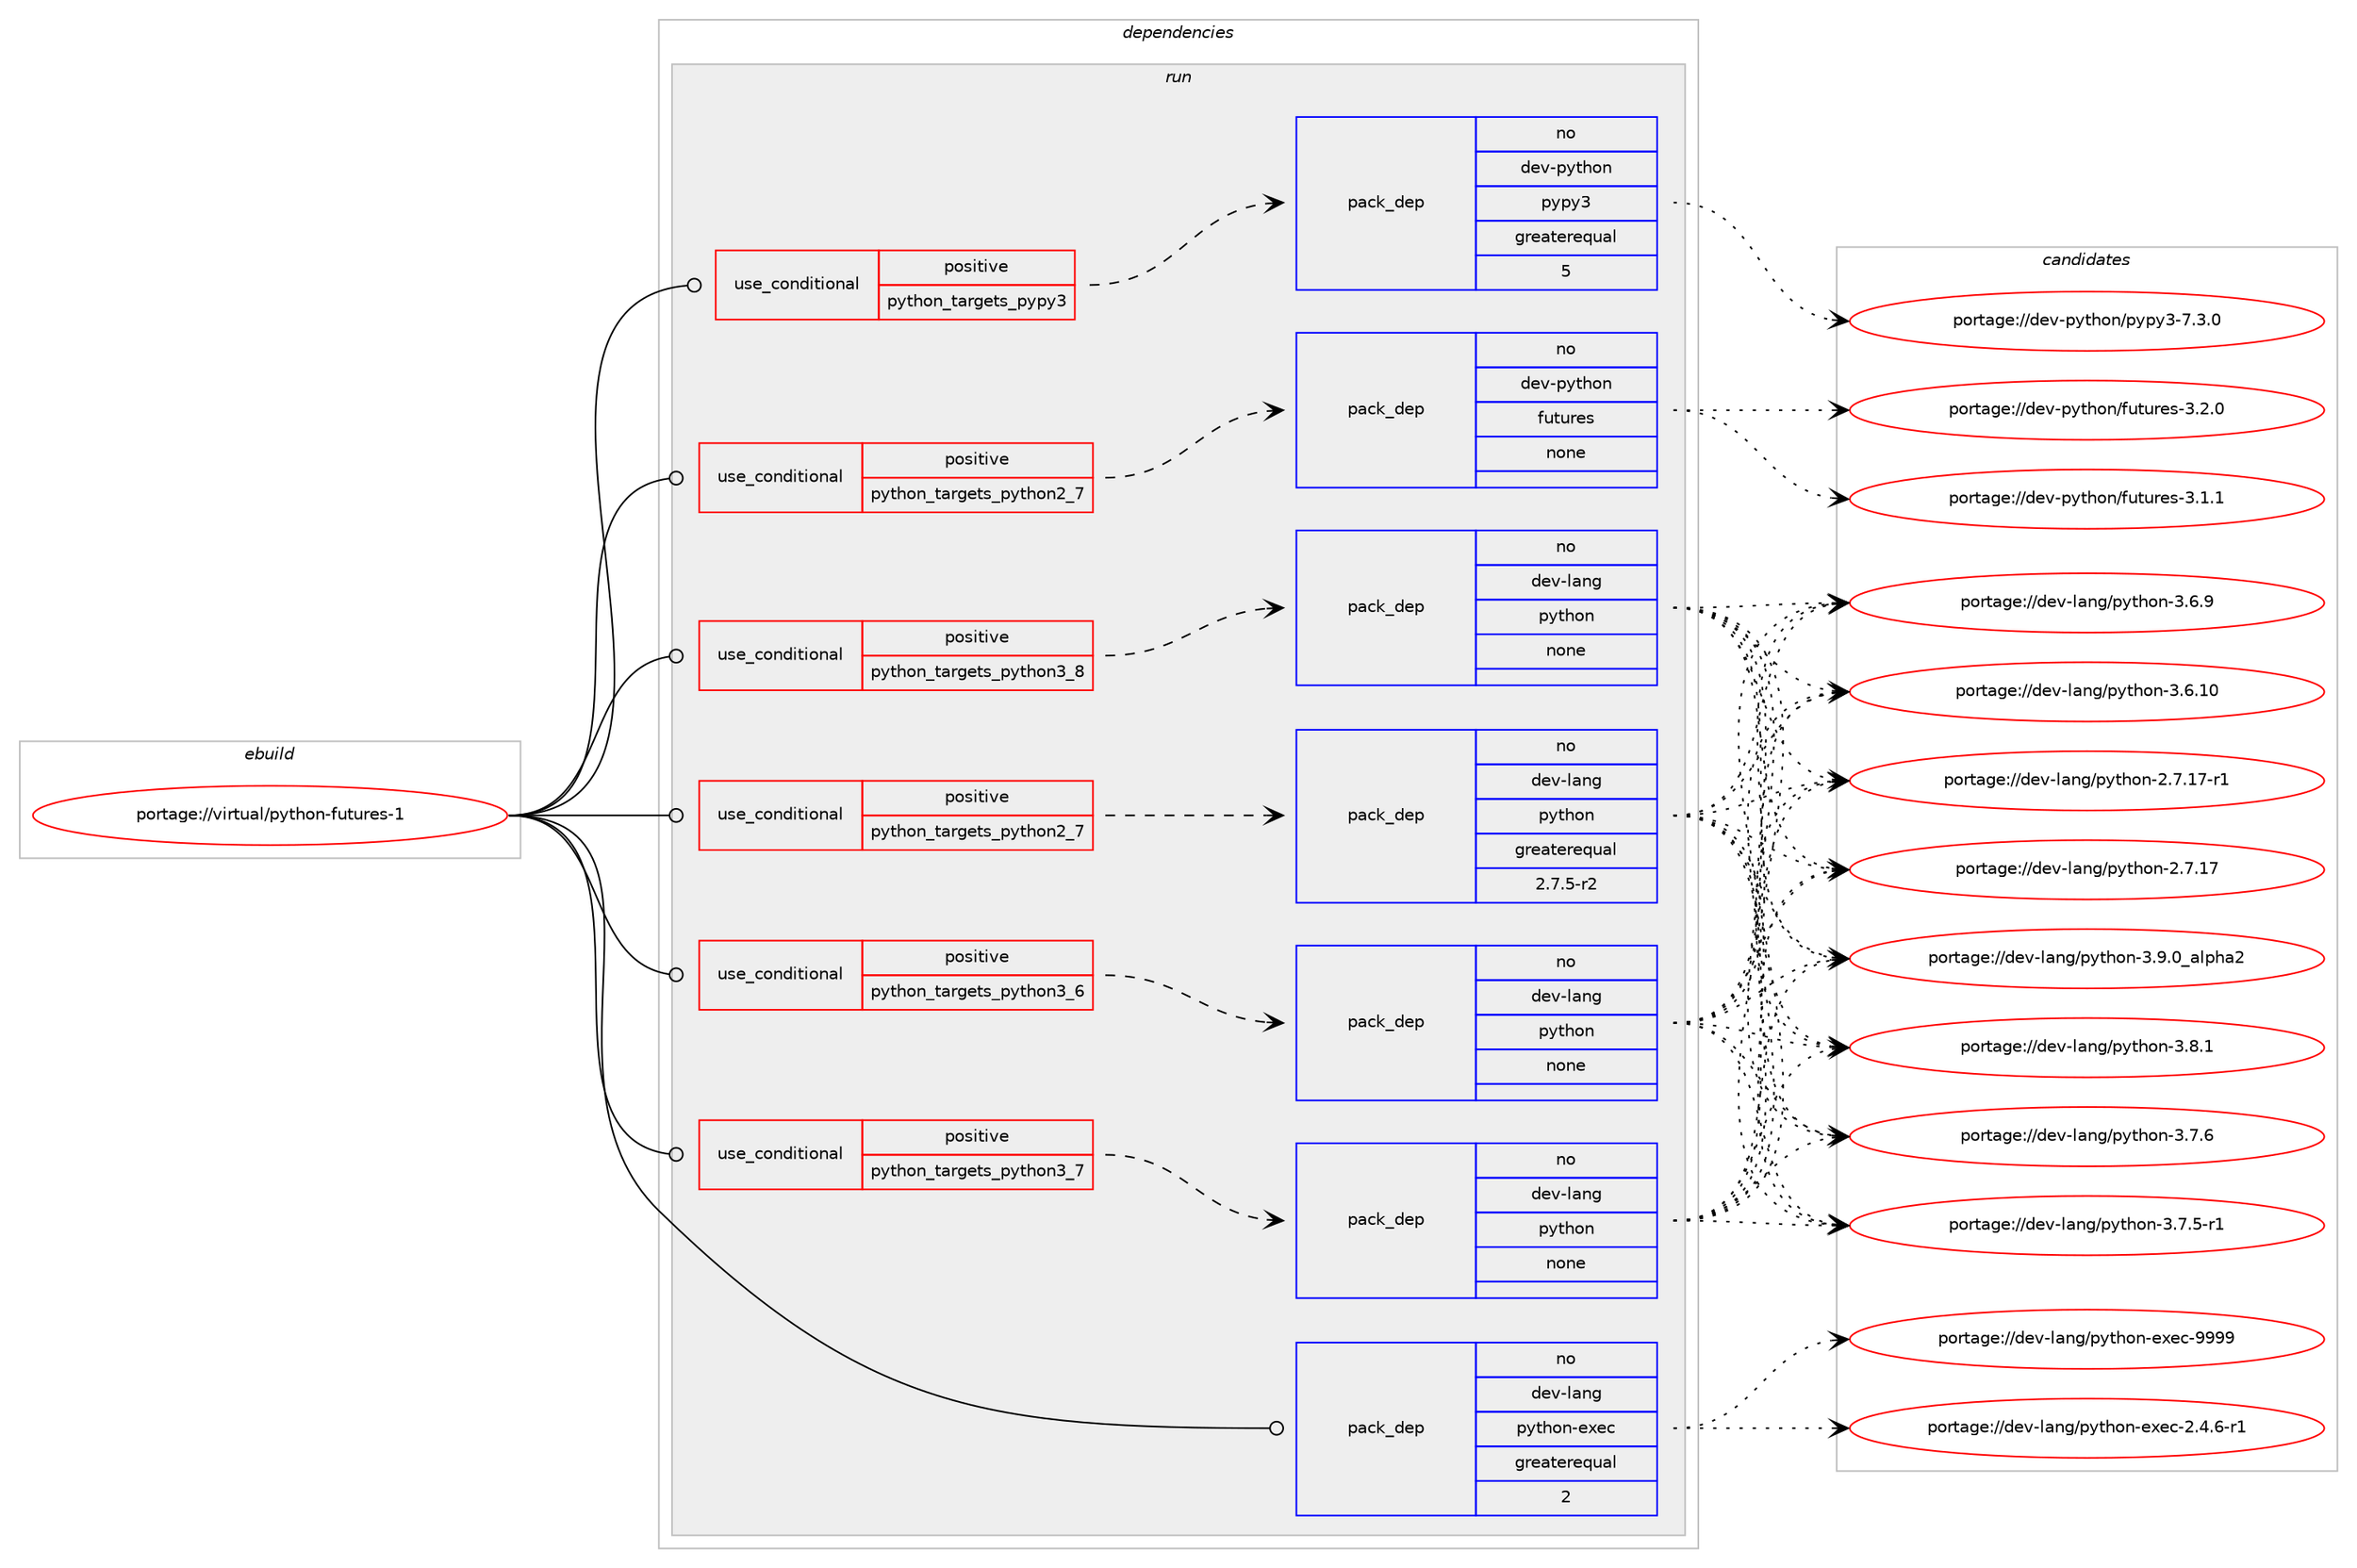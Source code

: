 digraph prolog {

# *************
# Graph options
# *************

newrank=true;
concentrate=true;
compound=true;
graph [rankdir=LR,fontname=Helvetica,fontsize=10,ranksep=1.5];#, ranksep=2.5, nodesep=0.2];
edge  [arrowhead=vee];
node  [fontname=Helvetica,fontsize=10];

# **********
# The ebuild
# **********

subgraph cluster_leftcol {
color=gray;
rank=same;
label=<<i>ebuild</i>>;
id [label="portage://virtual/python-futures-1", color=red, width=4, href="../virtual/python-futures-1.svg"];
}

# ****************
# The dependencies
# ****************

subgraph cluster_midcol {
color=gray;
label=<<i>dependencies</i>>;
subgraph cluster_compile {
fillcolor="#eeeeee";
style=filled;
label=<<i>compile</i>>;
}
subgraph cluster_compileandrun {
fillcolor="#eeeeee";
style=filled;
label=<<i>compile and run</i>>;
}
subgraph cluster_run {
fillcolor="#eeeeee";
style=filled;
label=<<i>run</i>>;
subgraph cond6595 {
dependency36270 [label=<<TABLE BORDER="0" CELLBORDER="1" CELLSPACING="0" CELLPADDING="4"><TR><TD ROWSPAN="3" CELLPADDING="10">use_conditional</TD></TR><TR><TD>positive</TD></TR><TR><TD>python_targets_pypy3</TD></TR></TABLE>>, shape=none, color=red];
subgraph pack28981 {
dependency36271 [label=<<TABLE BORDER="0" CELLBORDER="1" CELLSPACING="0" CELLPADDING="4" WIDTH="220"><TR><TD ROWSPAN="6" CELLPADDING="30">pack_dep</TD></TR><TR><TD WIDTH="110">no</TD></TR><TR><TD>dev-python</TD></TR><TR><TD>pypy3</TD></TR><TR><TD>greaterequal</TD></TR><TR><TD>5</TD></TR></TABLE>>, shape=none, color=blue];
}
dependency36270:e -> dependency36271:w [weight=20,style="dashed",arrowhead="vee"];
}
id:e -> dependency36270:w [weight=20,style="solid",arrowhead="odot"];
subgraph cond6596 {
dependency36272 [label=<<TABLE BORDER="0" CELLBORDER="1" CELLSPACING="0" CELLPADDING="4"><TR><TD ROWSPAN="3" CELLPADDING="10">use_conditional</TD></TR><TR><TD>positive</TD></TR><TR><TD>python_targets_python2_7</TD></TR></TABLE>>, shape=none, color=red];
subgraph pack28982 {
dependency36273 [label=<<TABLE BORDER="0" CELLBORDER="1" CELLSPACING="0" CELLPADDING="4" WIDTH="220"><TR><TD ROWSPAN="6" CELLPADDING="30">pack_dep</TD></TR><TR><TD WIDTH="110">no</TD></TR><TR><TD>dev-lang</TD></TR><TR><TD>python</TD></TR><TR><TD>greaterequal</TD></TR><TR><TD>2.7.5-r2</TD></TR></TABLE>>, shape=none, color=blue];
}
dependency36272:e -> dependency36273:w [weight=20,style="dashed",arrowhead="vee"];
}
id:e -> dependency36272:w [weight=20,style="solid",arrowhead="odot"];
subgraph cond6597 {
dependency36274 [label=<<TABLE BORDER="0" CELLBORDER="1" CELLSPACING="0" CELLPADDING="4"><TR><TD ROWSPAN="3" CELLPADDING="10">use_conditional</TD></TR><TR><TD>positive</TD></TR><TR><TD>python_targets_python2_7</TD></TR></TABLE>>, shape=none, color=red];
subgraph pack28983 {
dependency36275 [label=<<TABLE BORDER="0" CELLBORDER="1" CELLSPACING="0" CELLPADDING="4" WIDTH="220"><TR><TD ROWSPAN="6" CELLPADDING="30">pack_dep</TD></TR><TR><TD WIDTH="110">no</TD></TR><TR><TD>dev-python</TD></TR><TR><TD>futures</TD></TR><TR><TD>none</TD></TR><TR><TD></TD></TR></TABLE>>, shape=none, color=blue];
}
dependency36274:e -> dependency36275:w [weight=20,style="dashed",arrowhead="vee"];
}
id:e -> dependency36274:w [weight=20,style="solid",arrowhead="odot"];
subgraph cond6598 {
dependency36276 [label=<<TABLE BORDER="0" CELLBORDER="1" CELLSPACING="0" CELLPADDING="4"><TR><TD ROWSPAN="3" CELLPADDING="10">use_conditional</TD></TR><TR><TD>positive</TD></TR><TR><TD>python_targets_python3_6</TD></TR></TABLE>>, shape=none, color=red];
subgraph pack28984 {
dependency36277 [label=<<TABLE BORDER="0" CELLBORDER="1" CELLSPACING="0" CELLPADDING="4" WIDTH="220"><TR><TD ROWSPAN="6" CELLPADDING="30">pack_dep</TD></TR><TR><TD WIDTH="110">no</TD></TR><TR><TD>dev-lang</TD></TR><TR><TD>python</TD></TR><TR><TD>none</TD></TR><TR><TD></TD></TR></TABLE>>, shape=none, color=blue];
}
dependency36276:e -> dependency36277:w [weight=20,style="dashed",arrowhead="vee"];
}
id:e -> dependency36276:w [weight=20,style="solid",arrowhead="odot"];
subgraph cond6599 {
dependency36278 [label=<<TABLE BORDER="0" CELLBORDER="1" CELLSPACING="0" CELLPADDING="4"><TR><TD ROWSPAN="3" CELLPADDING="10">use_conditional</TD></TR><TR><TD>positive</TD></TR><TR><TD>python_targets_python3_7</TD></TR></TABLE>>, shape=none, color=red];
subgraph pack28985 {
dependency36279 [label=<<TABLE BORDER="0" CELLBORDER="1" CELLSPACING="0" CELLPADDING="4" WIDTH="220"><TR><TD ROWSPAN="6" CELLPADDING="30">pack_dep</TD></TR><TR><TD WIDTH="110">no</TD></TR><TR><TD>dev-lang</TD></TR><TR><TD>python</TD></TR><TR><TD>none</TD></TR><TR><TD></TD></TR></TABLE>>, shape=none, color=blue];
}
dependency36278:e -> dependency36279:w [weight=20,style="dashed",arrowhead="vee"];
}
id:e -> dependency36278:w [weight=20,style="solid",arrowhead="odot"];
subgraph cond6600 {
dependency36280 [label=<<TABLE BORDER="0" CELLBORDER="1" CELLSPACING="0" CELLPADDING="4"><TR><TD ROWSPAN="3" CELLPADDING="10">use_conditional</TD></TR><TR><TD>positive</TD></TR><TR><TD>python_targets_python3_8</TD></TR></TABLE>>, shape=none, color=red];
subgraph pack28986 {
dependency36281 [label=<<TABLE BORDER="0" CELLBORDER="1" CELLSPACING="0" CELLPADDING="4" WIDTH="220"><TR><TD ROWSPAN="6" CELLPADDING="30">pack_dep</TD></TR><TR><TD WIDTH="110">no</TD></TR><TR><TD>dev-lang</TD></TR><TR><TD>python</TD></TR><TR><TD>none</TD></TR><TR><TD></TD></TR></TABLE>>, shape=none, color=blue];
}
dependency36280:e -> dependency36281:w [weight=20,style="dashed",arrowhead="vee"];
}
id:e -> dependency36280:w [weight=20,style="solid",arrowhead="odot"];
subgraph pack28987 {
dependency36282 [label=<<TABLE BORDER="0" CELLBORDER="1" CELLSPACING="0" CELLPADDING="4" WIDTH="220"><TR><TD ROWSPAN="6" CELLPADDING="30">pack_dep</TD></TR><TR><TD WIDTH="110">no</TD></TR><TR><TD>dev-lang</TD></TR><TR><TD>python-exec</TD></TR><TR><TD>greaterequal</TD></TR><TR><TD>2</TD></TR></TABLE>>, shape=none, color=blue];
}
id:e -> dependency36282:w [weight=20,style="solid",arrowhead="odot"];
}
}

# **************
# The candidates
# **************

subgraph cluster_choices {
rank=same;
color=gray;
label=<<i>candidates</i>>;

subgraph choice28981 {
color=black;
nodesep=1;
choice100101118451121211161041111104711212111212151455546514648 [label="portage://dev-python/pypy3-7.3.0", color=red, width=4,href="../dev-python/pypy3-7.3.0.svg"];
dependency36271:e -> choice100101118451121211161041111104711212111212151455546514648:w [style=dotted,weight="100"];
}
subgraph choice28982 {
color=black;
nodesep=1;
choice10010111845108971101034711212111610411111045514657464895971081121049750 [label="portage://dev-lang/python-3.9.0_alpha2", color=red, width=4,href="../dev-lang/python-3.9.0_alpha2.svg"];
choice100101118451089711010347112121116104111110455146564649 [label="portage://dev-lang/python-3.8.1", color=red, width=4,href="../dev-lang/python-3.8.1.svg"];
choice100101118451089711010347112121116104111110455146554654 [label="portage://dev-lang/python-3.7.6", color=red, width=4,href="../dev-lang/python-3.7.6.svg"];
choice1001011184510897110103471121211161041111104551465546534511449 [label="portage://dev-lang/python-3.7.5-r1", color=red, width=4,href="../dev-lang/python-3.7.5-r1.svg"];
choice100101118451089711010347112121116104111110455146544657 [label="portage://dev-lang/python-3.6.9", color=red, width=4,href="../dev-lang/python-3.6.9.svg"];
choice10010111845108971101034711212111610411111045514654464948 [label="portage://dev-lang/python-3.6.10", color=red, width=4,href="../dev-lang/python-3.6.10.svg"];
choice100101118451089711010347112121116104111110455046554649554511449 [label="portage://dev-lang/python-2.7.17-r1", color=red, width=4,href="../dev-lang/python-2.7.17-r1.svg"];
choice10010111845108971101034711212111610411111045504655464955 [label="portage://dev-lang/python-2.7.17", color=red, width=4,href="../dev-lang/python-2.7.17.svg"];
dependency36273:e -> choice10010111845108971101034711212111610411111045514657464895971081121049750:w [style=dotted,weight="100"];
dependency36273:e -> choice100101118451089711010347112121116104111110455146564649:w [style=dotted,weight="100"];
dependency36273:e -> choice100101118451089711010347112121116104111110455146554654:w [style=dotted,weight="100"];
dependency36273:e -> choice1001011184510897110103471121211161041111104551465546534511449:w [style=dotted,weight="100"];
dependency36273:e -> choice100101118451089711010347112121116104111110455146544657:w [style=dotted,weight="100"];
dependency36273:e -> choice10010111845108971101034711212111610411111045514654464948:w [style=dotted,weight="100"];
dependency36273:e -> choice100101118451089711010347112121116104111110455046554649554511449:w [style=dotted,weight="100"];
dependency36273:e -> choice10010111845108971101034711212111610411111045504655464955:w [style=dotted,weight="100"];
}
subgraph choice28983 {
color=black;
nodesep=1;
choice1001011184511212111610411111047102117116117114101115455146504648 [label="portage://dev-python/futures-3.2.0", color=red, width=4,href="../dev-python/futures-3.2.0.svg"];
choice1001011184511212111610411111047102117116117114101115455146494649 [label="portage://dev-python/futures-3.1.1", color=red, width=4,href="../dev-python/futures-3.1.1.svg"];
dependency36275:e -> choice1001011184511212111610411111047102117116117114101115455146504648:w [style=dotted,weight="100"];
dependency36275:e -> choice1001011184511212111610411111047102117116117114101115455146494649:w [style=dotted,weight="100"];
}
subgraph choice28984 {
color=black;
nodesep=1;
choice10010111845108971101034711212111610411111045514657464895971081121049750 [label="portage://dev-lang/python-3.9.0_alpha2", color=red, width=4,href="../dev-lang/python-3.9.0_alpha2.svg"];
choice100101118451089711010347112121116104111110455146564649 [label="portage://dev-lang/python-3.8.1", color=red, width=4,href="../dev-lang/python-3.8.1.svg"];
choice100101118451089711010347112121116104111110455146554654 [label="portage://dev-lang/python-3.7.6", color=red, width=4,href="../dev-lang/python-3.7.6.svg"];
choice1001011184510897110103471121211161041111104551465546534511449 [label="portage://dev-lang/python-3.7.5-r1", color=red, width=4,href="../dev-lang/python-3.7.5-r1.svg"];
choice100101118451089711010347112121116104111110455146544657 [label="portage://dev-lang/python-3.6.9", color=red, width=4,href="../dev-lang/python-3.6.9.svg"];
choice10010111845108971101034711212111610411111045514654464948 [label="portage://dev-lang/python-3.6.10", color=red, width=4,href="../dev-lang/python-3.6.10.svg"];
choice100101118451089711010347112121116104111110455046554649554511449 [label="portage://dev-lang/python-2.7.17-r1", color=red, width=4,href="../dev-lang/python-2.7.17-r1.svg"];
choice10010111845108971101034711212111610411111045504655464955 [label="portage://dev-lang/python-2.7.17", color=red, width=4,href="../dev-lang/python-2.7.17.svg"];
dependency36277:e -> choice10010111845108971101034711212111610411111045514657464895971081121049750:w [style=dotted,weight="100"];
dependency36277:e -> choice100101118451089711010347112121116104111110455146564649:w [style=dotted,weight="100"];
dependency36277:e -> choice100101118451089711010347112121116104111110455146554654:w [style=dotted,weight="100"];
dependency36277:e -> choice1001011184510897110103471121211161041111104551465546534511449:w [style=dotted,weight="100"];
dependency36277:e -> choice100101118451089711010347112121116104111110455146544657:w [style=dotted,weight="100"];
dependency36277:e -> choice10010111845108971101034711212111610411111045514654464948:w [style=dotted,weight="100"];
dependency36277:e -> choice100101118451089711010347112121116104111110455046554649554511449:w [style=dotted,weight="100"];
dependency36277:e -> choice10010111845108971101034711212111610411111045504655464955:w [style=dotted,weight="100"];
}
subgraph choice28985 {
color=black;
nodesep=1;
choice10010111845108971101034711212111610411111045514657464895971081121049750 [label="portage://dev-lang/python-3.9.0_alpha2", color=red, width=4,href="../dev-lang/python-3.9.0_alpha2.svg"];
choice100101118451089711010347112121116104111110455146564649 [label="portage://dev-lang/python-3.8.1", color=red, width=4,href="../dev-lang/python-3.8.1.svg"];
choice100101118451089711010347112121116104111110455146554654 [label="portage://dev-lang/python-3.7.6", color=red, width=4,href="../dev-lang/python-3.7.6.svg"];
choice1001011184510897110103471121211161041111104551465546534511449 [label="portage://dev-lang/python-3.7.5-r1", color=red, width=4,href="../dev-lang/python-3.7.5-r1.svg"];
choice100101118451089711010347112121116104111110455146544657 [label="portage://dev-lang/python-3.6.9", color=red, width=4,href="../dev-lang/python-3.6.9.svg"];
choice10010111845108971101034711212111610411111045514654464948 [label="portage://dev-lang/python-3.6.10", color=red, width=4,href="../dev-lang/python-3.6.10.svg"];
choice100101118451089711010347112121116104111110455046554649554511449 [label="portage://dev-lang/python-2.7.17-r1", color=red, width=4,href="../dev-lang/python-2.7.17-r1.svg"];
choice10010111845108971101034711212111610411111045504655464955 [label="portage://dev-lang/python-2.7.17", color=red, width=4,href="../dev-lang/python-2.7.17.svg"];
dependency36279:e -> choice10010111845108971101034711212111610411111045514657464895971081121049750:w [style=dotted,weight="100"];
dependency36279:e -> choice100101118451089711010347112121116104111110455146564649:w [style=dotted,weight="100"];
dependency36279:e -> choice100101118451089711010347112121116104111110455146554654:w [style=dotted,weight="100"];
dependency36279:e -> choice1001011184510897110103471121211161041111104551465546534511449:w [style=dotted,weight="100"];
dependency36279:e -> choice100101118451089711010347112121116104111110455146544657:w [style=dotted,weight="100"];
dependency36279:e -> choice10010111845108971101034711212111610411111045514654464948:w [style=dotted,weight="100"];
dependency36279:e -> choice100101118451089711010347112121116104111110455046554649554511449:w [style=dotted,weight="100"];
dependency36279:e -> choice10010111845108971101034711212111610411111045504655464955:w [style=dotted,weight="100"];
}
subgraph choice28986 {
color=black;
nodesep=1;
choice10010111845108971101034711212111610411111045514657464895971081121049750 [label="portage://dev-lang/python-3.9.0_alpha2", color=red, width=4,href="../dev-lang/python-3.9.0_alpha2.svg"];
choice100101118451089711010347112121116104111110455146564649 [label="portage://dev-lang/python-3.8.1", color=red, width=4,href="../dev-lang/python-3.8.1.svg"];
choice100101118451089711010347112121116104111110455146554654 [label="portage://dev-lang/python-3.7.6", color=red, width=4,href="../dev-lang/python-3.7.6.svg"];
choice1001011184510897110103471121211161041111104551465546534511449 [label="portage://dev-lang/python-3.7.5-r1", color=red, width=4,href="../dev-lang/python-3.7.5-r1.svg"];
choice100101118451089711010347112121116104111110455146544657 [label="portage://dev-lang/python-3.6.9", color=red, width=4,href="../dev-lang/python-3.6.9.svg"];
choice10010111845108971101034711212111610411111045514654464948 [label="portage://dev-lang/python-3.6.10", color=red, width=4,href="../dev-lang/python-3.6.10.svg"];
choice100101118451089711010347112121116104111110455046554649554511449 [label="portage://dev-lang/python-2.7.17-r1", color=red, width=4,href="../dev-lang/python-2.7.17-r1.svg"];
choice10010111845108971101034711212111610411111045504655464955 [label="portage://dev-lang/python-2.7.17", color=red, width=4,href="../dev-lang/python-2.7.17.svg"];
dependency36281:e -> choice10010111845108971101034711212111610411111045514657464895971081121049750:w [style=dotted,weight="100"];
dependency36281:e -> choice100101118451089711010347112121116104111110455146564649:w [style=dotted,weight="100"];
dependency36281:e -> choice100101118451089711010347112121116104111110455146554654:w [style=dotted,weight="100"];
dependency36281:e -> choice1001011184510897110103471121211161041111104551465546534511449:w [style=dotted,weight="100"];
dependency36281:e -> choice100101118451089711010347112121116104111110455146544657:w [style=dotted,weight="100"];
dependency36281:e -> choice10010111845108971101034711212111610411111045514654464948:w [style=dotted,weight="100"];
dependency36281:e -> choice100101118451089711010347112121116104111110455046554649554511449:w [style=dotted,weight="100"];
dependency36281:e -> choice10010111845108971101034711212111610411111045504655464955:w [style=dotted,weight="100"];
}
subgraph choice28987 {
color=black;
nodesep=1;
choice10010111845108971101034711212111610411111045101120101994557575757 [label="portage://dev-lang/python-exec-9999", color=red, width=4,href="../dev-lang/python-exec-9999.svg"];
choice10010111845108971101034711212111610411111045101120101994550465246544511449 [label="portage://dev-lang/python-exec-2.4.6-r1", color=red, width=4,href="../dev-lang/python-exec-2.4.6-r1.svg"];
dependency36282:e -> choice10010111845108971101034711212111610411111045101120101994557575757:w [style=dotted,weight="100"];
dependency36282:e -> choice10010111845108971101034711212111610411111045101120101994550465246544511449:w [style=dotted,weight="100"];
}
}

}
